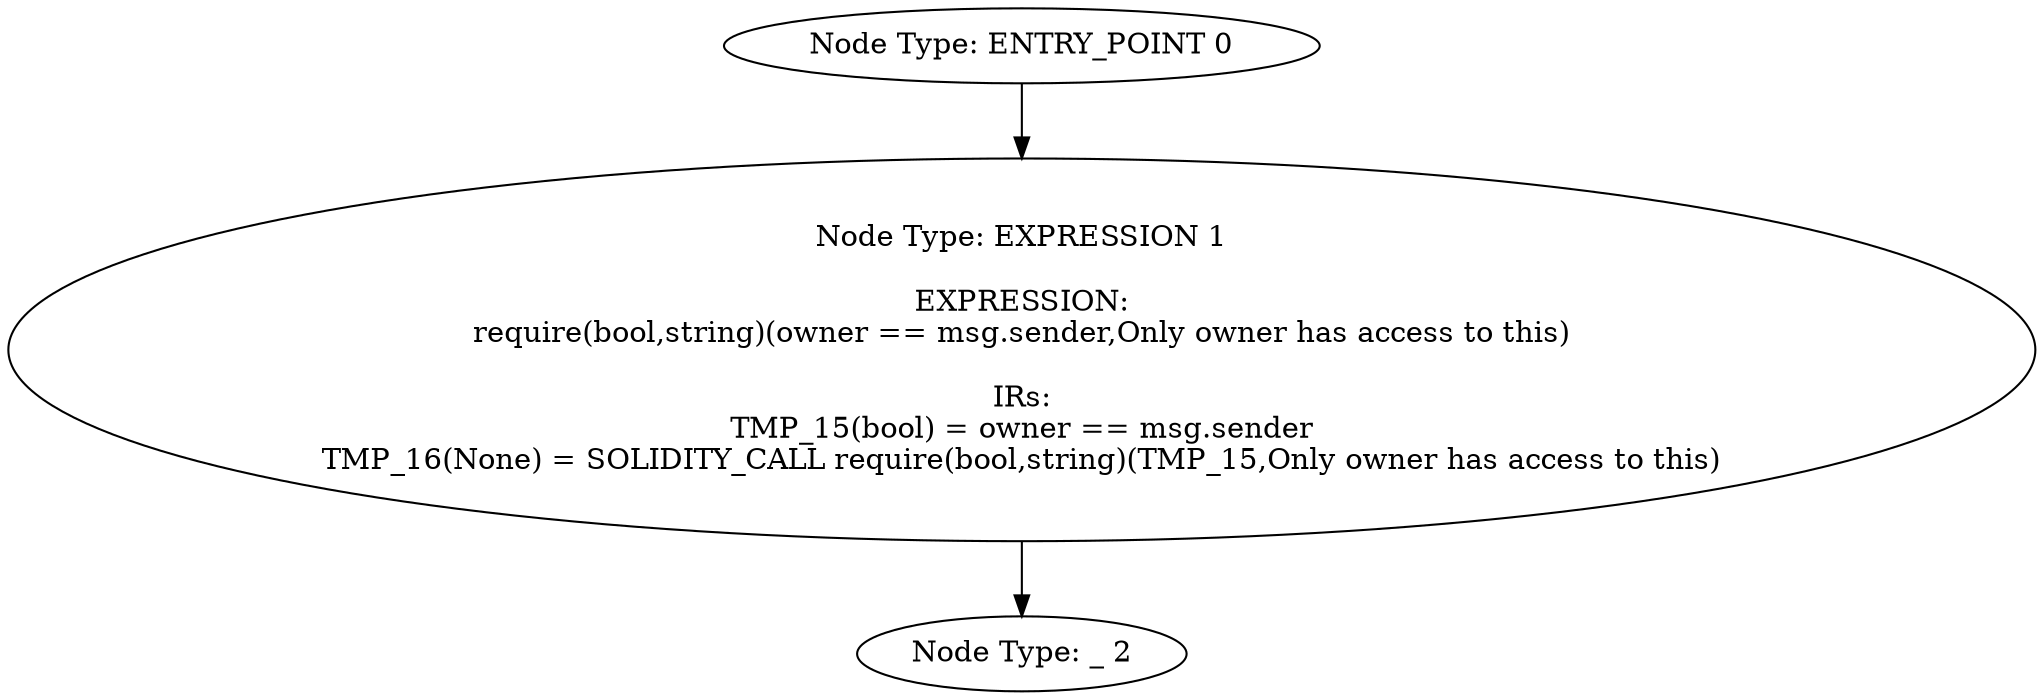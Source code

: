 digraph{
0[label="Node Type: ENTRY_POINT 0
"];
0->1;
1[label="Node Type: EXPRESSION 1

EXPRESSION:
require(bool,string)(owner == msg.sender,Only owner has access to this)

IRs:
TMP_15(bool) = owner == msg.sender
TMP_16(None) = SOLIDITY_CALL require(bool,string)(TMP_15,Only owner has access to this)"];
1->2;
2[label="Node Type: _ 2
"];
}
